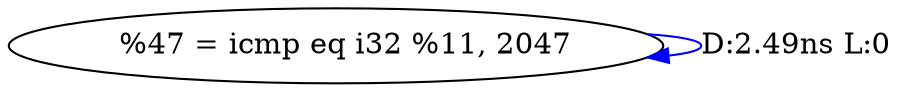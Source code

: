 digraph {
Node0x4038690[label="  %47 = icmp eq i32 %11, 2047"];
Node0x4038690 -> Node0x4038690[label="D:2.49ns L:0",color=blue];
}

